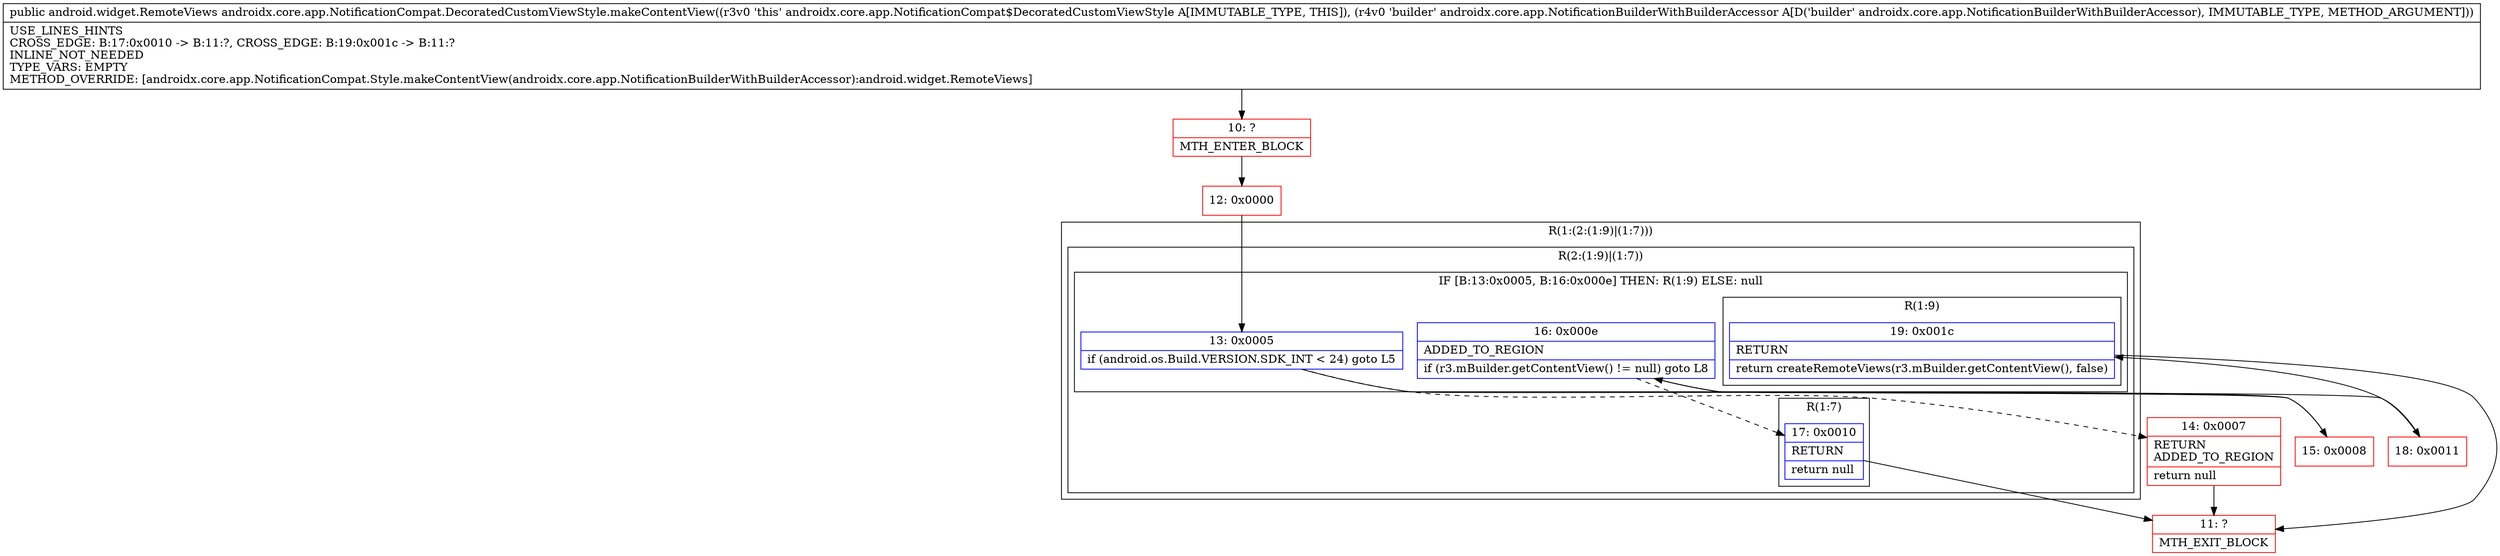 digraph "CFG forandroidx.core.app.NotificationCompat.DecoratedCustomViewStyle.makeContentView(Landroidx\/core\/app\/NotificationBuilderWithBuilderAccessor;)Landroid\/widget\/RemoteViews;" {
subgraph cluster_Region_1357386223 {
label = "R(1:(2:(1:9)|(1:7)))";
node [shape=record,color=blue];
subgraph cluster_Region_1968508097 {
label = "R(2:(1:9)|(1:7))";
node [shape=record,color=blue];
subgraph cluster_IfRegion_1113633136 {
label = "IF [B:13:0x0005, B:16:0x000e] THEN: R(1:9) ELSE: null";
node [shape=record,color=blue];
Node_13 [shape=record,label="{13\:\ 0x0005|if (android.os.Build.VERSION.SDK_INT \< 24) goto L5\l}"];
Node_16 [shape=record,label="{16\:\ 0x000e|ADDED_TO_REGION\l|if (r3.mBuilder.getContentView() != null) goto L8\l}"];
subgraph cluster_Region_1202103265 {
label = "R(1:9)";
node [shape=record,color=blue];
Node_19 [shape=record,label="{19\:\ 0x001c|RETURN\l|return createRemoteViews(r3.mBuilder.getContentView(), false)\l}"];
}
}
subgraph cluster_Region_1464972691 {
label = "R(1:7)";
node [shape=record,color=blue];
Node_17 [shape=record,label="{17\:\ 0x0010|RETURN\l|return null\l}"];
}
}
}
Node_10 [shape=record,color=red,label="{10\:\ ?|MTH_ENTER_BLOCK\l}"];
Node_12 [shape=record,color=red,label="{12\:\ 0x0000}"];
Node_14 [shape=record,color=red,label="{14\:\ 0x0007|RETURN\lADDED_TO_REGION\l|return null\l}"];
Node_11 [shape=record,color=red,label="{11\:\ ?|MTH_EXIT_BLOCK\l}"];
Node_15 [shape=record,color=red,label="{15\:\ 0x0008}"];
Node_18 [shape=record,color=red,label="{18\:\ 0x0011}"];
MethodNode[shape=record,label="{public android.widget.RemoteViews androidx.core.app.NotificationCompat.DecoratedCustomViewStyle.makeContentView((r3v0 'this' androidx.core.app.NotificationCompat$DecoratedCustomViewStyle A[IMMUTABLE_TYPE, THIS]), (r4v0 'builder' androidx.core.app.NotificationBuilderWithBuilderAccessor A[D('builder' androidx.core.app.NotificationBuilderWithBuilderAccessor), IMMUTABLE_TYPE, METHOD_ARGUMENT]))  | USE_LINES_HINTS\lCROSS_EDGE: B:17:0x0010 \-\> B:11:?, CROSS_EDGE: B:19:0x001c \-\> B:11:?\lINLINE_NOT_NEEDED\lTYPE_VARS: EMPTY\lMETHOD_OVERRIDE: [androidx.core.app.NotificationCompat.Style.makeContentView(androidx.core.app.NotificationBuilderWithBuilderAccessor):android.widget.RemoteViews]\l}"];
MethodNode -> Node_10;Node_13 -> Node_14[style=dashed];
Node_13 -> Node_15;
Node_16 -> Node_17[style=dashed];
Node_16 -> Node_18;
Node_19 -> Node_11;
Node_17 -> Node_11;
Node_10 -> Node_12;
Node_12 -> Node_13;
Node_14 -> Node_11;
Node_15 -> Node_16;
Node_18 -> Node_19;
}


